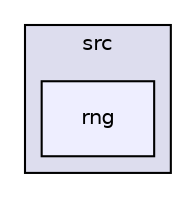 digraph "statr/src/rng" {
  compound=true
  node [ fontsize="10", fontname="Helvetica"];
  edge [ labelfontsize="10", labelfontname="Helvetica"];
  subgraph clusterdir_bf1fdfc2857f13283c765651ba269981 {
    graph [ bgcolor="#ddddee", pencolor="black", label="src" fontname="Helvetica", fontsize="10", URL="dir_bf1fdfc2857f13283c765651ba269981.html"]
  dir_66f3777be84fd2bcdfa8304594331858 [shape=box, label="rng", style="filled", fillcolor="#eeeeff", pencolor="black", URL="dir_66f3777be84fd2bcdfa8304594331858.html"];
  }
}
